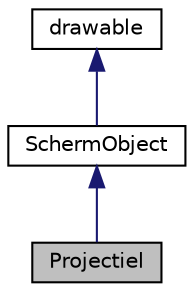 digraph "Projectiel"
{
  edge [fontname="Helvetica",fontsize="10",labelfontname="Helvetica",labelfontsize="10"];
  node [fontname="Helvetica",fontsize="10",shape=record];
  Node0 [label="Projectiel",height=0.2,width=0.4,color="black", fillcolor="grey75", style="filled", fontcolor="black"];
  Node1 -> Node0 [dir="back",color="midnightblue",fontsize="10",style="solid",fontname="Helvetica"];
  Node1 [label="SchermObject",height=0.2,width=0.4,color="black", fillcolor="white", style="filled",URL="$classSchermObject.html",tooltip="class SchermObject ADT. "];
  Node2 -> Node1 [dir="back",color="midnightblue",fontsize="10",style="solid",fontname="Helvetica"];
  Node2 [label="drawable",height=0.2,width=0.4,color="black", fillcolor="white", style="filled",URL="$classdrawable.html",tooltip="class drawable ADT. "];
}

